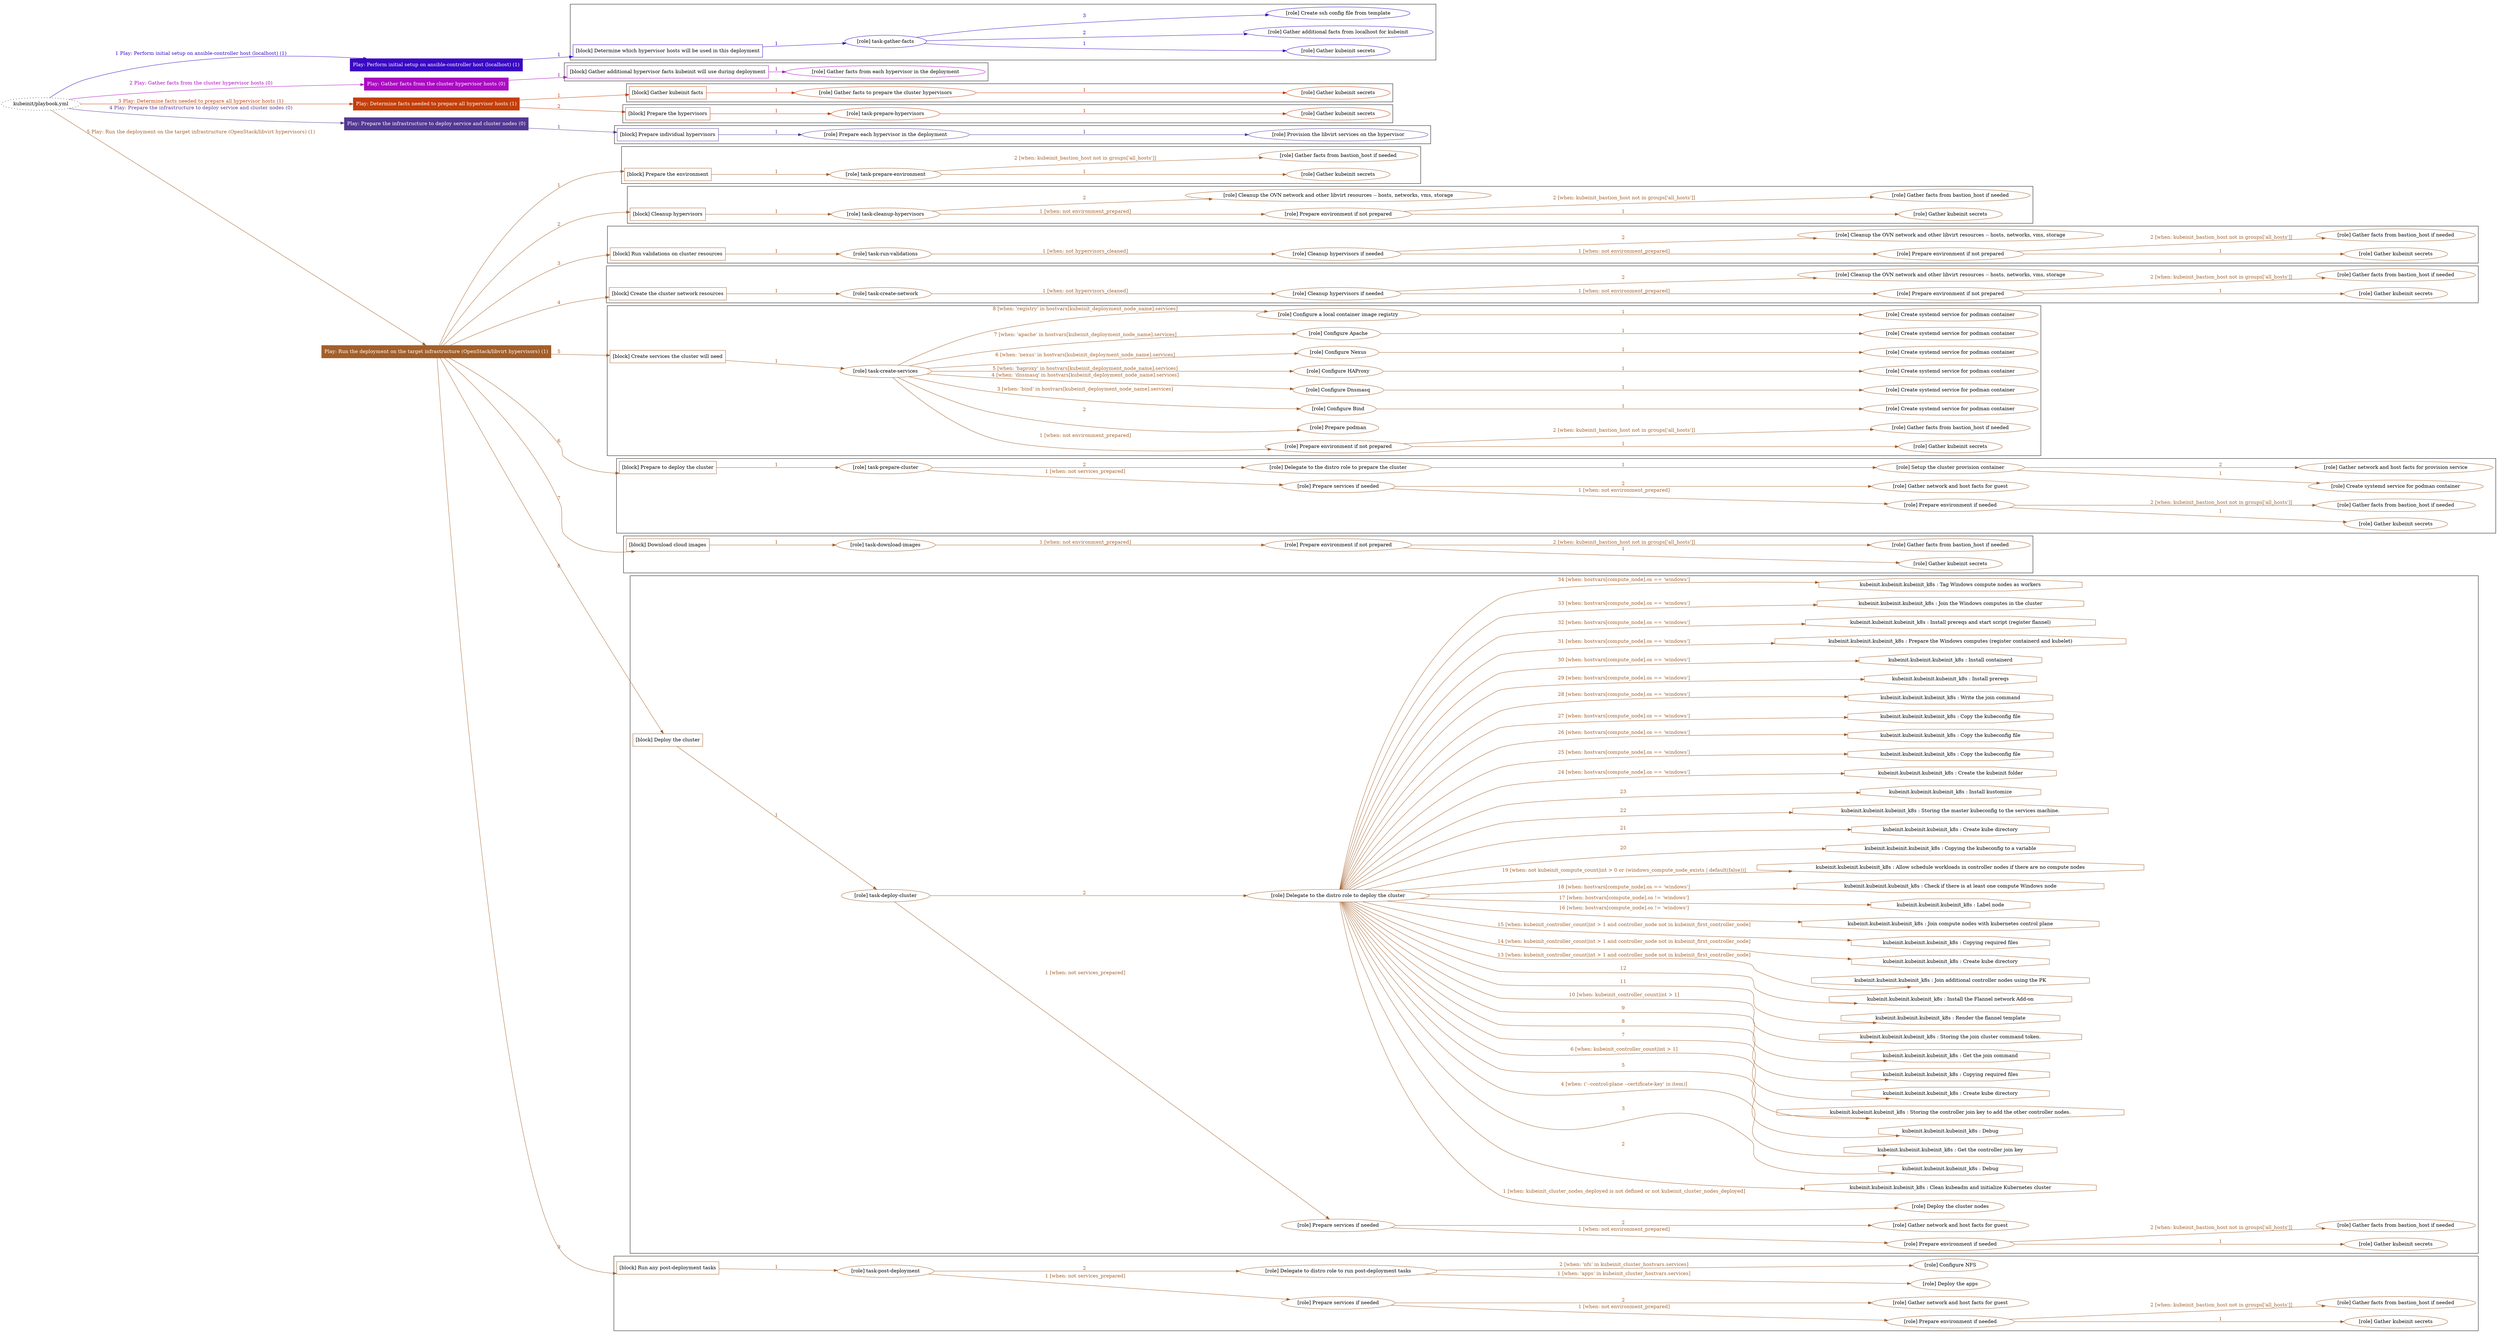 digraph {
	graph [concentrate=true ordering=in rankdir=LR ratio=fill]
	edge [esep=5 sep=10]
	"kubeinit/playbook.yml" [URL="/home/runner/work/kubeinit/kubeinit/kubeinit/playbook.yml" id=playbook_8ec5717a style=dotted]
	"kubeinit/playbook.yml" -> play_0cc558f8 [label="1 Play: Perform initial setup on ansible-controller host (localhost) (1)" color="#3908c4" fontcolor="#3908c4" id=edge_play_0cc558f8 labeltooltip="1 Play: Perform initial setup on ansible-controller host (localhost) (1)" tooltip="1 Play: Perform initial setup on ansible-controller host (localhost) (1)"]
	subgraph "Play: Perform initial setup on ansible-controller host (localhost) (1)" {
		play_0cc558f8 [label="Play: Perform initial setup on ansible-controller host (localhost) (1)" URL="/home/runner/work/kubeinit/kubeinit/kubeinit/playbook.yml" color="#3908c4" fontcolor="#ffffff" id=play_0cc558f8 shape=box style=filled tooltip=localhost]
		play_0cc558f8 -> block_a23b7572 [label=1 color="#3908c4" fontcolor="#3908c4" id=edge_block_a23b7572 labeltooltip=1 tooltip=1]
		subgraph cluster_block_a23b7572 {
			block_a23b7572 [label="[block] Determine which hypervisor hosts will be used in this deployment" URL="/home/runner/work/kubeinit/kubeinit/kubeinit/playbook.yml" color="#3908c4" id=block_a23b7572 labeltooltip="Determine which hypervisor hosts will be used in this deployment" shape=box tooltip="Determine which hypervisor hosts will be used in this deployment"]
			block_a23b7572 -> role_8c96a7c2 [label="1 " color="#3908c4" fontcolor="#3908c4" id=edge_role_8c96a7c2 labeltooltip="1 " tooltip="1 "]
			subgraph "task-gather-facts" {
				role_8c96a7c2 [label="[role] task-gather-facts" URL="/home/runner/work/kubeinit/kubeinit/kubeinit/playbook.yml" color="#3908c4" id=role_8c96a7c2 tooltip="task-gather-facts"]
				role_8c96a7c2 -> role_342b9925 [label="1 " color="#3908c4" fontcolor="#3908c4" id=edge_role_342b9925 labeltooltip="1 " tooltip="1 "]
				subgraph "Gather kubeinit secrets" {
					role_342b9925 [label="[role] Gather kubeinit secrets" URL="/home/runner/.ansible/collections/ansible_collections/kubeinit/kubeinit/roles/kubeinit_prepare/tasks/build_hypervisors_group.yml" color="#3908c4" id=role_342b9925 tooltip="Gather kubeinit secrets"]
				}
				role_8c96a7c2 -> role_c99a078c [label="2 " color="#3908c4" fontcolor="#3908c4" id=edge_role_c99a078c labeltooltip="2 " tooltip="2 "]
				subgraph "Gather additional facts from localhost for kubeinit" {
					role_c99a078c [label="[role] Gather additional facts from localhost for kubeinit" URL="/home/runner/.ansible/collections/ansible_collections/kubeinit/kubeinit/roles/kubeinit_prepare/tasks/build_hypervisors_group.yml" color="#3908c4" id=role_c99a078c tooltip="Gather additional facts from localhost for kubeinit"]
				}
				role_8c96a7c2 -> role_9a30fb16 [label="3 " color="#3908c4" fontcolor="#3908c4" id=edge_role_9a30fb16 labeltooltip="3 " tooltip="3 "]
				subgraph "Create ssh config file from template" {
					role_9a30fb16 [label="[role] Create ssh config file from template" URL="/home/runner/.ansible/collections/ansible_collections/kubeinit/kubeinit/roles/kubeinit_prepare/tasks/build_hypervisors_group.yml" color="#3908c4" id=role_9a30fb16 tooltip="Create ssh config file from template"]
				}
			}
		}
	}
	"kubeinit/playbook.yml" -> play_d5e1f2cd [label="2 Play: Gather facts from the cluster hypervisor hosts (0)" color="#ab0ac2" fontcolor="#ab0ac2" id=edge_play_d5e1f2cd labeltooltip="2 Play: Gather facts from the cluster hypervisor hosts (0)" tooltip="2 Play: Gather facts from the cluster hypervisor hosts (0)"]
	subgraph "Play: Gather facts from the cluster hypervisor hosts (0)" {
		play_d5e1f2cd [label="Play: Gather facts from the cluster hypervisor hosts (0)" URL="/home/runner/work/kubeinit/kubeinit/kubeinit/playbook.yml" color="#ab0ac2" fontcolor="#ffffff" id=play_d5e1f2cd shape=box style=filled tooltip="Play: Gather facts from the cluster hypervisor hosts (0)"]
		play_d5e1f2cd -> block_0986456b [label=1 color="#ab0ac2" fontcolor="#ab0ac2" id=edge_block_0986456b labeltooltip=1 tooltip=1]
		subgraph cluster_block_0986456b {
			block_0986456b [label="[block] Gather additional hypervisor facts kubeinit will use during deployment" URL="/home/runner/work/kubeinit/kubeinit/kubeinit/playbook.yml" color="#ab0ac2" id=block_0986456b labeltooltip="Gather additional hypervisor facts kubeinit will use during deployment" shape=box tooltip="Gather additional hypervisor facts kubeinit will use during deployment"]
			block_0986456b -> role_303524e2 [label="1 " color="#ab0ac2" fontcolor="#ab0ac2" id=edge_role_303524e2 labeltooltip="1 " tooltip="1 "]
			subgraph "Gather facts from each hypervisor in the deployment" {
				role_303524e2 [label="[role] Gather facts from each hypervisor in the deployment" URL="/home/runner/work/kubeinit/kubeinit/kubeinit/playbook.yml" color="#ab0ac2" id=role_303524e2 tooltip="Gather facts from each hypervisor in the deployment"]
			}
		}
	}
	"kubeinit/playbook.yml" -> play_75bc9b1c [label="3 Play: Determine facts needed to prepare all hypervisor hosts (1)" color="#c43e08" fontcolor="#c43e08" id=edge_play_75bc9b1c labeltooltip="3 Play: Determine facts needed to prepare all hypervisor hosts (1)" tooltip="3 Play: Determine facts needed to prepare all hypervisor hosts (1)"]
	subgraph "Play: Determine facts needed to prepare all hypervisor hosts (1)" {
		play_75bc9b1c [label="Play: Determine facts needed to prepare all hypervisor hosts (1)" URL="/home/runner/work/kubeinit/kubeinit/kubeinit/playbook.yml" color="#c43e08" fontcolor="#ffffff" id=play_75bc9b1c shape=box style=filled tooltip=localhost]
		play_75bc9b1c -> block_d944dd27 [label=1 color="#c43e08" fontcolor="#c43e08" id=edge_block_d944dd27 labeltooltip=1 tooltip=1]
		subgraph cluster_block_d944dd27 {
			block_d944dd27 [label="[block] Gather kubeinit facts" URL="/home/runner/work/kubeinit/kubeinit/kubeinit/playbook.yml" color="#c43e08" id=block_d944dd27 labeltooltip="Gather kubeinit facts" shape=box tooltip="Gather kubeinit facts"]
			block_d944dd27 -> role_a4a08624 [label="1 " color="#c43e08" fontcolor="#c43e08" id=edge_role_a4a08624 labeltooltip="1 " tooltip="1 "]
			subgraph "Gather facts to prepare the cluster hypervisors" {
				role_a4a08624 [label="[role] Gather facts to prepare the cluster hypervisors" URL="/home/runner/work/kubeinit/kubeinit/kubeinit/playbook.yml" color="#c43e08" id=role_a4a08624 tooltip="Gather facts to prepare the cluster hypervisors"]
				role_a4a08624 -> role_9c06143c [label="1 " color="#c43e08" fontcolor="#c43e08" id=edge_role_9c06143c labeltooltip="1 " tooltip="1 "]
				subgraph "Gather kubeinit secrets" {
					role_9c06143c [label="[role] Gather kubeinit secrets" URL="/home/runner/.ansible/collections/ansible_collections/kubeinit/kubeinit/roles/kubeinit_prepare/tasks/gather_kubeinit_facts.yml" color="#c43e08" id=role_9c06143c tooltip="Gather kubeinit secrets"]
				}
			}
		}
		play_75bc9b1c -> block_18666ca4 [label=2 color="#c43e08" fontcolor="#c43e08" id=edge_block_18666ca4 labeltooltip=2 tooltip=2]
		subgraph cluster_block_18666ca4 {
			block_18666ca4 [label="[block] Prepare the hypervisors" URL="/home/runner/work/kubeinit/kubeinit/kubeinit/playbook.yml" color="#c43e08" id=block_18666ca4 labeltooltip="Prepare the hypervisors" shape=box tooltip="Prepare the hypervisors"]
			block_18666ca4 -> role_c6369669 [label="1 " color="#c43e08" fontcolor="#c43e08" id=edge_role_c6369669 labeltooltip="1 " tooltip="1 "]
			subgraph "task-prepare-hypervisors" {
				role_c6369669 [label="[role] task-prepare-hypervisors" URL="/home/runner/work/kubeinit/kubeinit/kubeinit/playbook.yml" color="#c43e08" id=role_c6369669 tooltip="task-prepare-hypervisors"]
				role_c6369669 -> role_dc1c1288 [label="1 " color="#c43e08" fontcolor="#c43e08" id=edge_role_dc1c1288 labeltooltip="1 " tooltip="1 "]
				subgraph "Gather kubeinit secrets" {
					role_dc1c1288 [label="[role] Gather kubeinit secrets" URL="/home/runner/.ansible/collections/ansible_collections/kubeinit/kubeinit/roles/kubeinit_prepare/tasks/gather_kubeinit_facts.yml" color="#c43e08" id=role_dc1c1288 tooltip="Gather kubeinit secrets"]
				}
			}
		}
	}
	"kubeinit/playbook.yml" -> play_265c7b52 [label="4 Play: Prepare the infrastructure to deploy service and cluster nodes (0)" color="#533894" fontcolor="#533894" id=edge_play_265c7b52 labeltooltip="4 Play: Prepare the infrastructure to deploy service and cluster nodes (0)" tooltip="4 Play: Prepare the infrastructure to deploy service and cluster nodes (0)"]
	subgraph "Play: Prepare the infrastructure to deploy service and cluster nodes (0)" {
		play_265c7b52 [label="Play: Prepare the infrastructure to deploy service and cluster nodes (0)" URL="/home/runner/work/kubeinit/kubeinit/kubeinit/playbook.yml" color="#533894" fontcolor="#ffffff" id=play_265c7b52 shape=box style=filled tooltip="Play: Prepare the infrastructure to deploy service and cluster nodes (0)"]
		play_265c7b52 -> block_f3530fa5 [label=1 color="#533894" fontcolor="#533894" id=edge_block_f3530fa5 labeltooltip=1 tooltip=1]
		subgraph cluster_block_f3530fa5 {
			block_f3530fa5 [label="[block] Prepare individual hypervisors" URL="/home/runner/work/kubeinit/kubeinit/kubeinit/playbook.yml" color="#533894" id=block_f3530fa5 labeltooltip="Prepare individual hypervisors" shape=box tooltip="Prepare individual hypervisors"]
			block_f3530fa5 -> role_0277d47c [label="1 " color="#533894" fontcolor="#533894" id=edge_role_0277d47c labeltooltip="1 " tooltip="1 "]
			subgraph "Prepare each hypervisor in the deployment" {
				role_0277d47c [label="[role] Prepare each hypervisor in the deployment" URL="/home/runner/work/kubeinit/kubeinit/kubeinit/playbook.yml" color="#533894" id=role_0277d47c tooltip="Prepare each hypervisor in the deployment"]
				role_0277d47c -> role_acb5b671 [label="1 " color="#533894" fontcolor="#533894" id=edge_role_acb5b671 labeltooltip="1 " tooltip="1 "]
				subgraph "Provision the libvirt services on the hypervisor" {
					role_acb5b671 [label="[role] Provision the libvirt services on the hypervisor" URL="/home/runner/.ansible/collections/ansible_collections/kubeinit/kubeinit/roles/kubeinit_prepare/tasks/prepare_hypervisor.yml" color="#533894" id=role_acb5b671 tooltip="Provision the libvirt services on the hypervisor"]
				}
			}
		}
	}
	"kubeinit/playbook.yml" -> play_372fc1d8 [label="5 Play: Run the deployment on the target infrastructure (OpenStack/libvirt hypervisors) (1)" color="#a35f29" fontcolor="#a35f29" id=edge_play_372fc1d8 labeltooltip="5 Play: Run the deployment on the target infrastructure (OpenStack/libvirt hypervisors) (1)" tooltip="5 Play: Run the deployment on the target infrastructure (OpenStack/libvirt hypervisors) (1)"]
	subgraph "Play: Run the deployment on the target infrastructure (OpenStack/libvirt hypervisors) (1)" {
		play_372fc1d8 [label="Play: Run the deployment on the target infrastructure (OpenStack/libvirt hypervisors) (1)" URL="/home/runner/work/kubeinit/kubeinit/kubeinit/playbook.yml" color="#a35f29" fontcolor="#ffffff" id=play_372fc1d8 shape=box style=filled tooltip=localhost]
		play_372fc1d8 -> block_7d76a4a0 [label=1 color="#a35f29" fontcolor="#a35f29" id=edge_block_7d76a4a0 labeltooltip=1 tooltip=1]
		subgraph cluster_block_7d76a4a0 {
			block_7d76a4a0 [label="[block] Prepare the environment" URL="/home/runner/work/kubeinit/kubeinit/kubeinit/playbook.yml" color="#a35f29" id=block_7d76a4a0 labeltooltip="Prepare the environment" shape=box tooltip="Prepare the environment"]
			block_7d76a4a0 -> role_604d2614 [label="1 " color="#a35f29" fontcolor="#a35f29" id=edge_role_604d2614 labeltooltip="1 " tooltip="1 "]
			subgraph "task-prepare-environment" {
				role_604d2614 [label="[role] task-prepare-environment" URL="/home/runner/work/kubeinit/kubeinit/kubeinit/playbook.yml" color="#a35f29" id=role_604d2614 tooltip="task-prepare-environment"]
				role_604d2614 -> role_b58c4a32 [label="1 " color="#a35f29" fontcolor="#a35f29" id=edge_role_b58c4a32 labeltooltip="1 " tooltip="1 "]
				subgraph "Gather kubeinit secrets" {
					role_b58c4a32 [label="[role] Gather kubeinit secrets" URL="/home/runner/.ansible/collections/ansible_collections/kubeinit/kubeinit/roles/kubeinit_prepare/tasks/gather_kubeinit_facts.yml" color="#a35f29" id=role_b58c4a32 tooltip="Gather kubeinit secrets"]
				}
				role_604d2614 -> role_1db9c1c4 [label="2 [when: kubeinit_bastion_host not in groups['all_hosts']]" color="#a35f29" fontcolor="#a35f29" id=edge_role_1db9c1c4 labeltooltip="2 [when: kubeinit_bastion_host not in groups['all_hosts']]" tooltip="2 [when: kubeinit_bastion_host not in groups['all_hosts']]"]
				subgraph "Gather facts from bastion_host if needed" {
					role_1db9c1c4 [label="[role] Gather facts from bastion_host if needed" URL="/home/runner/.ansible/collections/ansible_collections/kubeinit/kubeinit/roles/kubeinit_prepare/tasks/main.yml" color="#a35f29" id=role_1db9c1c4 tooltip="Gather facts from bastion_host if needed"]
				}
			}
		}
		play_372fc1d8 -> block_d62be9aa [label=2 color="#a35f29" fontcolor="#a35f29" id=edge_block_d62be9aa labeltooltip=2 tooltip=2]
		subgraph cluster_block_d62be9aa {
			block_d62be9aa [label="[block] Cleanup hypervisors" URL="/home/runner/work/kubeinit/kubeinit/kubeinit/playbook.yml" color="#a35f29" id=block_d62be9aa labeltooltip="Cleanup hypervisors" shape=box tooltip="Cleanup hypervisors"]
			block_d62be9aa -> role_b550ef82 [label="1 " color="#a35f29" fontcolor="#a35f29" id=edge_role_b550ef82 labeltooltip="1 " tooltip="1 "]
			subgraph "task-cleanup-hypervisors" {
				role_b550ef82 [label="[role] task-cleanup-hypervisors" URL="/home/runner/work/kubeinit/kubeinit/kubeinit/playbook.yml" color="#a35f29" id=role_b550ef82 tooltip="task-cleanup-hypervisors"]
				role_b550ef82 -> role_2146058d [label="1 [when: not environment_prepared]" color="#a35f29" fontcolor="#a35f29" id=edge_role_2146058d labeltooltip="1 [when: not environment_prepared]" tooltip="1 [when: not environment_prepared]"]
				subgraph "Prepare environment if not prepared" {
					role_2146058d [label="[role] Prepare environment if not prepared" URL="/home/runner/.ansible/collections/ansible_collections/kubeinit/kubeinit/roles/kubeinit_libvirt/tasks/cleanup_hypervisors.yml" color="#a35f29" id=role_2146058d tooltip="Prepare environment if not prepared"]
					role_2146058d -> role_de16d3b8 [label="1 " color="#a35f29" fontcolor="#a35f29" id=edge_role_de16d3b8 labeltooltip="1 " tooltip="1 "]
					subgraph "Gather kubeinit secrets" {
						role_de16d3b8 [label="[role] Gather kubeinit secrets" URL="/home/runner/.ansible/collections/ansible_collections/kubeinit/kubeinit/roles/kubeinit_prepare/tasks/gather_kubeinit_facts.yml" color="#a35f29" id=role_de16d3b8 tooltip="Gather kubeinit secrets"]
					}
					role_2146058d -> role_4963f5c4 [label="2 [when: kubeinit_bastion_host not in groups['all_hosts']]" color="#a35f29" fontcolor="#a35f29" id=edge_role_4963f5c4 labeltooltip="2 [when: kubeinit_bastion_host not in groups['all_hosts']]" tooltip="2 [when: kubeinit_bastion_host not in groups['all_hosts']]"]
					subgraph "Gather facts from bastion_host if needed" {
						role_4963f5c4 [label="[role] Gather facts from bastion_host if needed" URL="/home/runner/.ansible/collections/ansible_collections/kubeinit/kubeinit/roles/kubeinit_prepare/tasks/main.yml" color="#a35f29" id=role_4963f5c4 tooltip="Gather facts from bastion_host if needed"]
					}
				}
				role_b550ef82 -> role_3a54acc1 [label="2 " color="#a35f29" fontcolor="#a35f29" id=edge_role_3a54acc1 labeltooltip="2 " tooltip="2 "]
				subgraph "Cleanup the OVN network and other libvirt resources -- hosts, networks, vms, storage" {
					role_3a54acc1 [label="[role] Cleanup the OVN network and other libvirt resources -- hosts, networks, vms, storage" URL="/home/runner/.ansible/collections/ansible_collections/kubeinit/kubeinit/roles/kubeinit_libvirt/tasks/cleanup_hypervisors.yml" color="#a35f29" id=role_3a54acc1 tooltip="Cleanup the OVN network and other libvirt resources -- hosts, networks, vms, storage"]
				}
			}
		}
		play_372fc1d8 -> block_5fcb3cfe [label=3 color="#a35f29" fontcolor="#a35f29" id=edge_block_5fcb3cfe labeltooltip=3 tooltip=3]
		subgraph cluster_block_5fcb3cfe {
			block_5fcb3cfe [label="[block] Run validations on cluster resources" URL="/home/runner/work/kubeinit/kubeinit/kubeinit/playbook.yml" color="#a35f29" id=block_5fcb3cfe labeltooltip="Run validations on cluster resources" shape=box tooltip="Run validations on cluster resources"]
			block_5fcb3cfe -> role_e284e320 [label="1 " color="#a35f29" fontcolor="#a35f29" id=edge_role_e284e320 labeltooltip="1 " tooltip="1 "]
			subgraph "task-run-validations" {
				role_e284e320 [label="[role] task-run-validations" URL="/home/runner/work/kubeinit/kubeinit/kubeinit/playbook.yml" color="#a35f29" id=role_e284e320 tooltip="task-run-validations"]
				role_e284e320 -> role_69b9eec1 [label="1 [when: not hypervisors_cleaned]" color="#a35f29" fontcolor="#a35f29" id=edge_role_69b9eec1 labeltooltip="1 [when: not hypervisors_cleaned]" tooltip="1 [when: not hypervisors_cleaned]"]
				subgraph "Cleanup hypervisors if needed" {
					role_69b9eec1 [label="[role] Cleanup hypervisors if needed" URL="/home/runner/.ansible/collections/ansible_collections/kubeinit/kubeinit/roles/kubeinit_validations/tasks/main.yml" color="#a35f29" id=role_69b9eec1 tooltip="Cleanup hypervisors if needed"]
					role_69b9eec1 -> role_72d84f99 [label="1 [when: not environment_prepared]" color="#a35f29" fontcolor="#a35f29" id=edge_role_72d84f99 labeltooltip="1 [when: not environment_prepared]" tooltip="1 [when: not environment_prepared]"]
					subgraph "Prepare environment if not prepared" {
						role_72d84f99 [label="[role] Prepare environment if not prepared" URL="/home/runner/.ansible/collections/ansible_collections/kubeinit/kubeinit/roles/kubeinit_libvirt/tasks/cleanup_hypervisors.yml" color="#a35f29" id=role_72d84f99 tooltip="Prepare environment if not prepared"]
						role_72d84f99 -> role_bb356448 [label="1 " color="#a35f29" fontcolor="#a35f29" id=edge_role_bb356448 labeltooltip="1 " tooltip="1 "]
						subgraph "Gather kubeinit secrets" {
							role_bb356448 [label="[role] Gather kubeinit secrets" URL="/home/runner/.ansible/collections/ansible_collections/kubeinit/kubeinit/roles/kubeinit_prepare/tasks/gather_kubeinit_facts.yml" color="#a35f29" id=role_bb356448 tooltip="Gather kubeinit secrets"]
						}
						role_72d84f99 -> role_c0a9f99a [label="2 [when: kubeinit_bastion_host not in groups['all_hosts']]" color="#a35f29" fontcolor="#a35f29" id=edge_role_c0a9f99a labeltooltip="2 [when: kubeinit_bastion_host not in groups['all_hosts']]" tooltip="2 [when: kubeinit_bastion_host not in groups['all_hosts']]"]
						subgraph "Gather facts from bastion_host if needed" {
							role_c0a9f99a [label="[role] Gather facts from bastion_host if needed" URL="/home/runner/.ansible/collections/ansible_collections/kubeinit/kubeinit/roles/kubeinit_prepare/tasks/main.yml" color="#a35f29" id=role_c0a9f99a tooltip="Gather facts from bastion_host if needed"]
						}
					}
					role_69b9eec1 -> role_c05f4c34 [label="2 " color="#a35f29" fontcolor="#a35f29" id=edge_role_c05f4c34 labeltooltip="2 " tooltip="2 "]
					subgraph "Cleanup the OVN network and other libvirt resources -- hosts, networks, vms, storage" {
						role_c05f4c34 [label="[role] Cleanup the OVN network and other libvirt resources -- hosts, networks, vms, storage" URL="/home/runner/.ansible/collections/ansible_collections/kubeinit/kubeinit/roles/kubeinit_libvirt/tasks/cleanup_hypervisors.yml" color="#a35f29" id=role_c05f4c34 tooltip="Cleanup the OVN network and other libvirt resources -- hosts, networks, vms, storage"]
					}
				}
			}
		}
		play_372fc1d8 -> block_5688a00e [label=4 color="#a35f29" fontcolor="#a35f29" id=edge_block_5688a00e labeltooltip=4 tooltip=4]
		subgraph cluster_block_5688a00e {
			block_5688a00e [label="[block] Create the cluster network resources" URL="/home/runner/work/kubeinit/kubeinit/kubeinit/playbook.yml" color="#a35f29" id=block_5688a00e labeltooltip="Create the cluster network resources" shape=box tooltip="Create the cluster network resources"]
			block_5688a00e -> role_3d6296a8 [label="1 " color="#a35f29" fontcolor="#a35f29" id=edge_role_3d6296a8 labeltooltip="1 " tooltip="1 "]
			subgraph "task-create-network" {
				role_3d6296a8 [label="[role] task-create-network" URL="/home/runner/work/kubeinit/kubeinit/kubeinit/playbook.yml" color="#a35f29" id=role_3d6296a8 tooltip="task-create-network"]
				role_3d6296a8 -> role_40a889c5 [label="1 [when: not hypervisors_cleaned]" color="#a35f29" fontcolor="#a35f29" id=edge_role_40a889c5 labeltooltip="1 [when: not hypervisors_cleaned]" tooltip="1 [when: not hypervisors_cleaned]"]
				subgraph "Cleanup hypervisors if needed" {
					role_40a889c5 [label="[role] Cleanup hypervisors if needed" URL="/home/runner/.ansible/collections/ansible_collections/kubeinit/kubeinit/roles/kubeinit_libvirt/tasks/create_network.yml" color="#a35f29" id=role_40a889c5 tooltip="Cleanup hypervisors if needed"]
					role_40a889c5 -> role_7abb5e8a [label="1 [when: not environment_prepared]" color="#a35f29" fontcolor="#a35f29" id=edge_role_7abb5e8a labeltooltip="1 [when: not environment_prepared]" tooltip="1 [when: not environment_prepared]"]
					subgraph "Prepare environment if not prepared" {
						role_7abb5e8a [label="[role] Prepare environment if not prepared" URL="/home/runner/.ansible/collections/ansible_collections/kubeinit/kubeinit/roles/kubeinit_libvirt/tasks/cleanup_hypervisors.yml" color="#a35f29" id=role_7abb5e8a tooltip="Prepare environment if not prepared"]
						role_7abb5e8a -> role_d61892f6 [label="1 " color="#a35f29" fontcolor="#a35f29" id=edge_role_d61892f6 labeltooltip="1 " tooltip="1 "]
						subgraph "Gather kubeinit secrets" {
							role_d61892f6 [label="[role] Gather kubeinit secrets" URL="/home/runner/.ansible/collections/ansible_collections/kubeinit/kubeinit/roles/kubeinit_prepare/tasks/gather_kubeinit_facts.yml" color="#a35f29" id=role_d61892f6 tooltip="Gather kubeinit secrets"]
						}
						role_7abb5e8a -> role_b0b91dde [label="2 [when: kubeinit_bastion_host not in groups['all_hosts']]" color="#a35f29" fontcolor="#a35f29" id=edge_role_b0b91dde labeltooltip="2 [when: kubeinit_bastion_host not in groups['all_hosts']]" tooltip="2 [when: kubeinit_bastion_host not in groups['all_hosts']]"]
						subgraph "Gather facts from bastion_host if needed" {
							role_b0b91dde [label="[role] Gather facts from bastion_host if needed" URL="/home/runner/.ansible/collections/ansible_collections/kubeinit/kubeinit/roles/kubeinit_prepare/tasks/main.yml" color="#a35f29" id=role_b0b91dde tooltip="Gather facts from bastion_host if needed"]
						}
					}
					role_40a889c5 -> role_671c427b [label="2 " color="#a35f29" fontcolor="#a35f29" id=edge_role_671c427b labeltooltip="2 " tooltip="2 "]
					subgraph "Cleanup the OVN network and other libvirt resources -- hosts, networks, vms, storage" {
						role_671c427b [label="[role] Cleanup the OVN network and other libvirt resources -- hosts, networks, vms, storage" URL="/home/runner/.ansible/collections/ansible_collections/kubeinit/kubeinit/roles/kubeinit_libvirt/tasks/cleanup_hypervisors.yml" color="#a35f29" id=role_671c427b tooltip="Cleanup the OVN network and other libvirt resources -- hosts, networks, vms, storage"]
					}
				}
			}
		}
		play_372fc1d8 -> block_a0c40d17 [label=5 color="#a35f29" fontcolor="#a35f29" id=edge_block_a0c40d17 labeltooltip=5 tooltip=5]
		subgraph cluster_block_a0c40d17 {
			block_a0c40d17 [label="[block] Create services the cluster will need" URL="/home/runner/work/kubeinit/kubeinit/kubeinit/playbook.yml" color="#a35f29" id=block_a0c40d17 labeltooltip="Create services the cluster will need" shape=box tooltip="Create services the cluster will need"]
			block_a0c40d17 -> role_f9bea898 [label="1 " color="#a35f29" fontcolor="#a35f29" id=edge_role_f9bea898 labeltooltip="1 " tooltip="1 "]
			subgraph "task-create-services" {
				role_f9bea898 [label="[role] task-create-services" URL="/home/runner/work/kubeinit/kubeinit/kubeinit/playbook.yml" color="#a35f29" id=role_f9bea898 tooltip="task-create-services"]
				role_f9bea898 -> role_2937902f [label="1 [when: not environment_prepared]" color="#a35f29" fontcolor="#a35f29" id=edge_role_2937902f labeltooltip="1 [when: not environment_prepared]" tooltip="1 [when: not environment_prepared]"]
				subgraph "Prepare environment if not prepared" {
					role_2937902f [label="[role] Prepare environment if not prepared" URL="/home/runner/.ansible/collections/ansible_collections/kubeinit/kubeinit/roles/kubeinit_services/tasks/main.yml" color="#a35f29" id=role_2937902f tooltip="Prepare environment if not prepared"]
					role_2937902f -> role_348bf2e1 [label="1 " color="#a35f29" fontcolor="#a35f29" id=edge_role_348bf2e1 labeltooltip="1 " tooltip="1 "]
					subgraph "Gather kubeinit secrets" {
						role_348bf2e1 [label="[role] Gather kubeinit secrets" URL="/home/runner/.ansible/collections/ansible_collections/kubeinit/kubeinit/roles/kubeinit_prepare/tasks/gather_kubeinit_facts.yml" color="#a35f29" id=role_348bf2e1 tooltip="Gather kubeinit secrets"]
					}
					role_2937902f -> role_bb8a3818 [label="2 [when: kubeinit_bastion_host not in groups['all_hosts']]" color="#a35f29" fontcolor="#a35f29" id=edge_role_bb8a3818 labeltooltip="2 [when: kubeinit_bastion_host not in groups['all_hosts']]" tooltip="2 [when: kubeinit_bastion_host not in groups['all_hosts']]"]
					subgraph "Gather facts from bastion_host if needed" {
						role_bb8a3818 [label="[role] Gather facts from bastion_host if needed" URL="/home/runner/.ansible/collections/ansible_collections/kubeinit/kubeinit/roles/kubeinit_prepare/tasks/main.yml" color="#a35f29" id=role_bb8a3818 tooltip="Gather facts from bastion_host if needed"]
					}
				}
				role_f9bea898 -> role_4f0027b5 [label="2 " color="#a35f29" fontcolor="#a35f29" id=edge_role_4f0027b5 labeltooltip="2 " tooltip="2 "]
				subgraph "Prepare podman" {
					role_4f0027b5 [label="[role] Prepare podman" URL="/home/runner/.ansible/collections/ansible_collections/kubeinit/kubeinit/roles/kubeinit_services/tasks/00_create_service_pod.yml" color="#a35f29" id=role_4f0027b5 tooltip="Prepare podman"]
				}
				role_f9bea898 -> role_104f776d [label="3 [when: 'bind' in hostvars[kubeinit_deployment_node_name].services]" color="#a35f29" fontcolor="#a35f29" id=edge_role_104f776d labeltooltip="3 [when: 'bind' in hostvars[kubeinit_deployment_node_name].services]" tooltip="3 [when: 'bind' in hostvars[kubeinit_deployment_node_name].services]"]
				subgraph "Configure Bind" {
					role_104f776d [label="[role] Configure Bind" URL="/home/runner/.ansible/collections/ansible_collections/kubeinit/kubeinit/roles/kubeinit_services/tasks/start_services_containers.yml" color="#a35f29" id=role_104f776d tooltip="Configure Bind"]
					role_104f776d -> role_df6362e8 [label="1 " color="#a35f29" fontcolor="#a35f29" id=edge_role_df6362e8 labeltooltip="1 " tooltip="1 "]
					subgraph "Create systemd service for podman container" {
						role_df6362e8 [label="[role] Create systemd service for podman container" URL="/home/runner/.ansible/collections/ansible_collections/kubeinit/kubeinit/roles/kubeinit_bind/tasks/main.yml" color="#a35f29" id=role_df6362e8 tooltip="Create systemd service for podman container"]
					}
				}
				role_f9bea898 -> role_84fe67ad [label="4 [when: 'dnsmasq' in hostvars[kubeinit_deployment_node_name].services]" color="#a35f29" fontcolor="#a35f29" id=edge_role_84fe67ad labeltooltip="4 [when: 'dnsmasq' in hostvars[kubeinit_deployment_node_name].services]" tooltip="4 [when: 'dnsmasq' in hostvars[kubeinit_deployment_node_name].services]"]
				subgraph "Configure Dnsmasq" {
					role_84fe67ad [label="[role] Configure Dnsmasq" URL="/home/runner/.ansible/collections/ansible_collections/kubeinit/kubeinit/roles/kubeinit_services/tasks/start_services_containers.yml" color="#a35f29" id=role_84fe67ad tooltip="Configure Dnsmasq"]
					role_84fe67ad -> role_ed80632a [label="1 " color="#a35f29" fontcolor="#a35f29" id=edge_role_ed80632a labeltooltip="1 " tooltip="1 "]
					subgraph "Create systemd service for podman container" {
						role_ed80632a [label="[role] Create systemd service for podman container" URL="/home/runner/.ansible/collections/ansible_collections/kubeinit/kubeinit/roles/kubeinit_dnsmasq/tasks/main.yml" color="#a35f29" id=role_ed80632a tooltip="Create systemd service for podman container"]
					}
				}
				role_f9bea898 -> role_96f8e6c5 [label="5 [when: 'haproxy' in hostvars[kubeinit_deployment_node_name].services]" color="#a35f29" fontcolor="#a35f29" id=edge_role_96f8e6c5 labeltooltip="5 [when: 'haproxy' in hostvars[kubeinit_deployment_node_name].services]" tooltip="5 [when: 'haproxy' in hostvars[kubeinit_deployment_node_name].services]"]
				subgraph "Configure HAProxy" {
					role_96f8e6c5 [label="[role] Configure HAProxy" URL="/home/runner/.ansible/collections/ansible_collections/kubeinit/kubeinit/roles/kubeinit_services/tasks/start_services_containers.yml" color="#a35f29" id=role_96f8e6c5 tooltip="Configure HAProxy"]
					role_96f8e6c5 -> role_cc141bed [label="1 " color="#a35f29" fontcolor="#a35f29" id=edge_role_cc141bed labeltooltip="1 " tooltip="1 "]
					subgraph "Create systemd service for podman container" {
						role_cc141bed [label="[role] Create systemd service for podman container" URL="/home/runner/.ansible/collections/ansible_collections/kubeinit/kubeinit/roles/kubeinit_haproxy/tasks/main.yml" color="#a35f29" id=role_cc141bed tooltip="Create systemd service for podman container"]
					}
				}
				role_f9bea898 -> role_097c41fb [label="6 [when: 'nexus' in hostvars[kubeinit_deployment_node_name].services]" color="#a35f29" fontcolor="#a35f29" id=edge_role_097c41fb labeltooltip="6 [when: 'nexus' in hostvars[kubeinit_deployment_node_name].services]" tooltip="6 [when: 'nexus' in hostvars[kubeinit_deployment_node_name].services]"]
				subgraph "Configure Nexus" {
					role_097c41fb [label="[role] Configure Nexus" URL="/home/runner/.ansible/collections/ansible_collections/kubeinit/kubeinit/roles/kubeinit_services/tasks/start_services_containers.yml" color="#a35f29" id=role_097c41fb tooltip="Configure Nexus"]
					role_097c41fb -> role_9ed0f101 [label="1 " color="#a35f29" fontcolor="#a35f29" id=edge_role_9ed0f101 labeltooltip="1 " tooltip="1 "]
					subgraph "Create systemd service for podman container" {
						role_9ed0f101 [label="[role] Create systemd service for podman container" URL="/home/runner/.ansible/collections/ansible_collections/kubeinit/kubeinit/roles/kubeinit_nexus/tasks/main.yml" color="#a35f29" id=role_9ed0f101 tooltip="Create systemd service for podman container"]
					}
				}
				role_f9bea898 -> role_dde2b315 [label="7 [when: 'apache' in hostvars[kubeinit_deployment_node_name].services]" color="#a35f29" fontcolor="#a35f29" id=edge_role_dde2b315 labeltooltip="7 [when: 'apache' in hostvars[kubeinit_deployment_node_name].services]" tooltip="7 [when: 'apache' in hostvars[kubeinit_deployment_node_name].services]"]
				subgraph "Configure Apache" {
					role_dde2b315 [label="[role] Configure Apache" URL="/home/runner/.ansible/collections/ansible_collections/kubeinit/kubeinit/roles/kubeinit_services/tasks/start_services_containers.yml" color="#a35f29" id=role_dde2b315 tooltip="Configure Apache"]
					role_dde2b315 -> role_b08e6fb4 [label="1 " color="#a35f29" fontcolor="#a35f29" id=edge_role_b08e6fb4 labeltooltip="1 " tooltip="1 "]
					subgraph "Create systemd service for podman container" {
						role_b08e6fb4 [label="[role] Create systemd service for podman container" URL="/home/runner/.ansible/collections/ansible_collections/kubeinit/kubeinit/roles/kubeinit_apache/tasks/main.yml" color="#a35f29" id=role_b08e6fb4 tooltip="Create systemd service for podman container"]
					}
				}
				role_f9bea898 -> role_ce986d6f [label="8 [when: 'registry' in hostvars[kubeinit_deployment_node_name].services]" color="#a35f29" fontcolor="#a35f29" id=edge_role_ce986d6f labeltooltip="8 [when: 'registry' in hostvars[kubeinit_deployment_node_name].services]" tooltip="8 [when: 'registry' in hostvars[kubeinit_deployment_node_name].services]"]
				subgraph "Configure a local container image registry" {
					role_ce986d6f [label="[role] Configure a local container image registry" URL="/home/runner/.ansible/collections/ansible_collections/kubeinit/kubeinit/roles/kubeinit_services/tasks/start_services_containers.yml" color="#a35f29" id=role_ce986d6f tooltip="Configure a local container image registry"]
					role_ce986d6f -> role_7e8b04ae [label="1 " color="#a35f29" fontcolor="#a35f29" id=edge_role_7e8b04ae labeltooltip="1 " tooltip="1 "]
					subgraph "Create systemd service for podman container" {
						role_7e8b04ae [label="[role] Create systemd service for podman container" URL="/home/runner/.ansible/collections/ansible_collections/kubeinit/kubeinit/roles/kubeinit_registry/tasks/main.yml" color="#a35f29" id=role_7e8b04ae tooltip="Create systemd service for podman container"]
					}
				}
			}
		}
		play_372fc1d8 -> block_9d02df2d [label=6 color="#a35f29" fontcolor="#a35f29" id=edge_block_9d02df2d labeltooltip=6 tooltip=6]
		subgraph cluster_block_9d02df2d {
			block_9d02df2d [label="[block] Prepare to deploy the cluster" URL="/home/runner/work/kubeinit/kubeinit/kubeinit/playbook.yml" color="#a35f29" id=block_9d02df2d labeltooltip="Prepare to deploy the cluster" shape=box tooltip="Prepare to deploy the cluster"]
			block_9d02df2d -> role_8598a3f1 [label="1 " color="#a35f29" fontcolor="#a35f29" id=edge_role_8598a3f1 labeltooltip="1 " tooltip="1 "]
			subgraph "task-prepare-cluster" {
				role_8598a3f1 [label="[role] task-prepare-cluster" URL="/home/runner/work/kubeinit/kubeinit/kubeinit/playbook.yml" color="#a35f29" id=role_8598a3f1 tooltip="task-prepare-cluster"]
				role_8598a3f1 -> role_90e3f5da [label="1 [when: not services_prepared]" color="#a35f29" fontcolor="#a35f29" id=edge_role_90e3f5da labeltooltip="1 [when: not services_prepared]" tooltip="1 [when: not services_prepared]"]
				subgraph "Prepare services if needed" {
					role_90e3f5da [label="[role] Prepare services if needed" URL="/home/runner/.ansible/collections/ansible_collections/kubeinit/kubeinit/roles/kubeinit_prepare/tasks/prepare_cluster.yml" color="#a35f29" id=role_90e3f5da tooltip="Prepare services if needed"]
					role_90e3f5da -> role_198c9c30 [label="1 [when: not environment_prepared]" color="#a35f29" fontcolor="#a35f29" id=edge_role_198c9c30 labeltooltip="1 [when: not environment_prepared]" tooltip="1 [when: not environment_prepared]"]
					subgraph "Prepare environment if needed" {
						role_198c9c30 [label="[role] Prepare environment if needed" URL="/home/runner/.ansible/collections/ansible_collections/kubeinit/kubeinit/roles/kubeinit_services/tasks/prepare_services.yml" color="#a35f29" id=role_198c9c30 tooltip="Prepare environment if needed"]
						role_198c9c30 -> role_6c2992e3 [label="1 " color="#a35f29" fontcolor="#a35f29" id=edge_role_6c2992e3 labeltooltip="1 " tooltip="1 "]
						subgraph "Gather kubeinit secrets" {
							role_6c2992e3 [label="[role] Gather kubeinit secrets" URL="/home/runner/.ansible/collections/ansible_collections/kubeinit/kubeinit/roles/kubeinit_prepare/tasks/gather_kubeinit_facts.yml" color="#a35f29" id=role_6c2992e3 tooltip="Gather kubeinit secrets"]
						}
						role_198c9c30 -> role_5ce4a636 [label="2 [when: kubeinit_bastion_host not in groups['all_hosts']]" color="#a35f29" fontcolor="#a35f29" id=edge_role_5ce4a636 labeltooltip="2 [when: kubeinit_bastion_host not in groups['all_hosts']]" tooltip="2 [when: kubeinit_bastion_host not in groups['all_hosts']]"]
						subgraph "Gather facts from bastion_host if needed" {
							role_5ce4a636 [label="[role] Gather facts from bastion_host if needed" URL="/home/runner/.ansible/collections/ansible_collections/kubeinit/kubeinit/roles/kubeinit_prepare/tasks/main.yml" color="#a35f29" id=role_5ce4a636 tooltip="Gather facts from bastion_host if needed"]
						}
					}
					role_90e3f5da -> role_35b35e33 [label="2 " color="#a35f29" fontcolor="#a35f29" id=edge_role_35b35e33 labeltooltip="2 " tooltip="2 "]
					subgraph "Gather network and host facts for guest" {
						role_35b35e33 [label="[role] Gather network and host facts for guest" URL="/home/runner/.ansible/collections/ansible_collections/kubeinit/kubeinit/roles/kubeinit_services/tasks/prepare_services.yml" color="#a35f29" id=role_35b35e33 tooltip="Gather network and host facts for guest"]
					}
				}
				role_8598a3f1 -> role_bef9a3cf [label="2 " color="#a35f29" fontcolor="#a35f29" id=edge_role_bef9a3cf labeltooltip="2 " tooltip="2 "]
				subgraph "Delegate to the distro role to prepare the cluster" {
					role_bef9a3cf [label="[role] Delegate to the distro role to prepare the cluster" URL="/home/runner/.ansible/collections/ansible_collections/kubeinit/kubeinit/roles/kubeinit_prepare/tasks/prepare_cluster.yml" color="#a35f29" id=role_bef9a3cf tooltip="Delegate to the distro role to prepare the cluster"]
					role_bef9a3cf -> role_9846445d [label="1 " color="#a35f29" fontcolor="#a35f29" id=edge_role_9846445d labeltooltip="1 " tooltip="1 "]
					subgraph "Setup the cluster provision container" {
						role_9846445d [label="[role] Setup the cluster provision container" URL="/home/runner/.ansible/collections/ansible_collections/kubeinit/kubeinit/roles/kubeinit_k8s/tasks/prepare_cluster.yml" color="#a35f29" id=role_9846445d tooltip="Setup the cluster provision container"]
						role_9846445d -> role_47324304 [label="1 " color="#a35f29" fontcolor="#a35f29" id=edge_role_47324304 labeltooltip="1 " tooltip="1 "]
						subgraph "Create systemd service for podman container" {
							role_47324304 [label="[role] Create systemd service for podman container" URL="/home/runner/.ansible/collections/ansible_collections/kubeinit/kubeinit/roles/kubeinit_services/tasks/create_provision_container.yml" color="#a35f29" id=role_47324304 tooltip="Create systemd service for podman container"]
						}
						role_9846445d -> role_00dea1de [label="2 " color="#a35f29" fontcolor="#a35f29" id=edge_role_00dea1de labeltooltip="2 " tooltip="2 "]
						subgraph "Gather network and host facts for provision service" {
							role_00dea1de [label="[role] Gather network and host facts for provision service" URL="/home/runner/.ansible/collections/ansible_collections/kubeinit/kubeinit/roles/kubeinit_services/tasks/create_provision_container.yml" color="#a35f29" id=role_00dea1de tooltip="Gather network and host facts for provision service"]
						}
					}
				}
			}
		}
		play_372fc1d8 -> block_b7840680 [label=7 color="#a35f29" fontcolor="#a35f29" id=edge_block_b7840680 labeltooltip=7 tooltip=7]
		subgraph cluster_block_b7840680 {
			block_b7840680 [label="[block] Download cloud images" URL="/home/runner/work/kubeinit/kubeinit/kubeinit/playbook.yml" color="#a35f29" id=block_b7840680 labeltooltip="Download cloud images" shape=box tooltip="Download cloud images"]
			block_b7840680 -> role_e1430e69 [label="1 " color="#a35f29" fontcolor="#a35f29" id=edge_role_e1430e69 labeltooltip="1 " tooltip="1 "]
			subgraph "task-download-images" {
				role_e1430e69 [label="[role] task-download-images" URL="/home/runner/work/kubeinit/kubeinit/kubeinit/playbook.yml" color="#a35f29" id=role_e1430e69 tooltip="task-download-images"]
				role_e1430e69 -> role_02588346 [label="1 [when: not environment_prepared]" color="#a35f29" fontcolor="#a35f29" id=edge_role_02588346 labeltooltip="1 [when: not environment_prepared]" tooltip="1 [when: not environment_prepared]"]
				subgraph "Prepare environment if not prepared" {
					role_02588346 [label="[role] Prepare environment if not prepared" URL="/home/runner/.ansible/collections/ansible_collections/kubeinit/kubeinit/roles/kubeinit_libvirt/tasks/download_cloud_images.yml" color="#a35f29" id=role_02588346 tooltip="Prepare environment if not prepared"]
					role_02588346 -> role_a23dcf3d [label="1 " color="#a35f29" fontcolor="#a35f29" id=edge_role_a23dcf3d labeltooltip="1 " tooltip="1 "]
					subgraph "Gather kubeinit secrets" {
						role_a23dcf3d [label="[role] Gather kubeinit secrets" URL="/home/runner/.ansible/collections/ansible_collections/kubeinit/kubeinit/roles/kubeinit_prepare/tasks/gather_kubeinit_facts.yml" color="#a35f29" id=role_a23dcf3d tooltip="Gather kubeinit secrets"]
					}
					role_02588346 -> role_8992f16f [label="2 [when: kubeinit_bastion_host not in groups['all_hosts']]" color="#a35f29" fontcolor="#a35f29" id=edge_role_8992f16f labeltooltip="2 [when: kubeinit_bastion_host not in groups['all_hosts']]" tooltip="2 [when: kubeinit_bastion_host not in groups['all_hosts']]"]
					subgraph "Gather facts from bastion_host if needed" {
						role_8992f16f [label="[role] Gather facts from bastion_host if needed" URL="/home/runner/.ansible/collections/ansible_collections/kubeinit/kubeinit/roles/kubeinit_prepare/tasks/main.yml" color="#a35f29" id=role_8992f16f tooltip="Gather facts from bastion_host if needed"]
					}
				}
			}
		}
		play_372fc1d8 -> block_9bcddd7f [label=8 color="#a35f29" fontcolor="#a35f29" id=edge_block_9bcddd7f labeltooltip=8 tooltip=8]
		subgraph cluster_block_9bcddd7f {
			block_9bcddd7f [label="[block] Deploy the cluster" URL="/home/runner/work/kubeinit/kubeinit/kubeinit/playbook.yml" color="#a35f29" id=block_9bcddd7f labeltooltip="Deploy the cluster" shape=box tooltip="Deploy the cluster"]
			block_9bcddd7f -> role_7d387427 [label="1 " color="#a35f29" fontcolor="#a35f29" id=edge_role_7d387427 labeltooltip="1 " tooltip="1 "]
			subgraph "task-deploy-cluster" {
				role_7d387427 [label="[role] task-deploy-cluster" URL="/home/runner/work/kubeinit/kubeinit/kubeinit/playbook.yml" color="#a35f29" id=role_7d387427 tooltip="task-deploy-cluster"]
				role_7d387427 -> role_3abe21f0 [label="1 [when: not services_prepared]" color="#a35f29" fontcolor="#a35f29" id=edge_role_3abe21f0 labeltooltip="1 [when: not services_prepared]" tooltip="1 [when: not services_prepared]"]
				subgraph "Prepare services if needed" {
					role_3abe21f0 [label="[role] Prepare services if needed" URL="/home/runner/.ansible/collections/ansible_collections/kubeinit/kubeinit/roles/kubeinit_prepare/tasks/deploy_cluster.yml" color="#a35f29" id=role_3abe21f0 tooltip="Prepare services if needed"]
					role_3abe21f0 -> role_9e6bd54f [label="1 [when: not environment_prepared]" color="#a35f29" fontcolor="#a35f29" id=edge_role_9e6bd54f labeltooltip="1 [when: not environment_prepared]" tooltip="1 [when: not environment_prepared]"]
					subgraph "Prepare environment if needed" {
						role_9e6bd54f [label="[role] Prepare environment if needed" URL="/home/runner/.ansible/collections/ansible_collections/kubeinit/kubeinit/roles/kubeinit_services/tasks/prepare_services.yml" color="#a35f29" id=role_9e6bd54f tooltip="Prepare environment if needed"]
						role_9e6bd54f -> role_0edf6f2b [label="1 " color="#a35f29" fontcolor="#a35f29" id=edge_role_0edf6f2b labeltooltip="1 " tooltip="1 "]
						subgraph "Gather kubeinit secrets" {
							role_0edf6f2b [label="[role] Gather kubeinit secrets" URL="/home/runner/.ansible/collections/ansible_collections/kubeinit/kubeinit/roles/kubeinit_prepare/tasks/gather_kubeinit_facts.yml" color="#a35f29" id=role_0edf6f2b tooltip="Gather kubeinit secrets"]
						}
						role_9e6bd54f -> role_5b936c49 [label="2 [when: kubeinit_bastion_host not in groups['all_hosts']]" color="#a35f29" fontcolor="#a35f29" id=edge_role_5b936c49 labeltooltip="2 [when: kubeinit_bastion_host not in groups['all_hosts']]" tooltip="2 [when: kubeinit_bastion_host not in groups['all_hosts']]"]
						subgraph "Gather facts from bastion_host if needed" {
							role_5b936c49 [label="[role] Gather facts from bastion_host if needed" URL="/home/runner/.ansible/collections/ansible_collections/kubeinit/kubeinit/roles/kubeinit_prepare/tasks/main.yml" color="#a35f29" id=role_5b936c49 tooltip="Gather facts from bastion_host if needed"]
						}
					}
					role_3abe21f0 -> role_f2492aa1 [label="2 " color="#a35f29" fontcolor="#a35f29" id=edge_role_f2492aa1 labeltooltip="2 " tooltip="2 "]
					subgraph "Gather network and host facts for guest" {
						role_f2492aa1 [label="[role] Gather network and host facts for guest" URL="/home/runner/.ansible/collections/ansible_collections/kubeinit/kubeinit/roles/kubeinit_services/tasks/prepare_services.yml" color="#a35f29" id=role_f2492aa1 tooltip="Gather network and host facts for guest"]
					}
				}
				role_7d387427 -> role_41c69813 [label="2 " color="#a35f29" fontcolor="#a35f29" id=edge_role_41c69813 labeltooltip="2 " tooltip="2 "]
				subgraph "Delegate to the distro role to deploy the cluster" {
					role_41c69813 [label="[role] Delegate to the distro role to deploy the cluster" URL="/home/runner/.ansible/collections/ansible_collections/kubeinit/kubeinit/roles/kubeinit_prepare/tasks/deploy_cluster.yml" color="#a35f29" id=role_41c69813 tooltip="Delegate to the distro role to deploy the cluster"]
					role_41c69813 -> role_837681ea [label="1 [when: kubeinit_cluster_nodes_deployed is not defined or not kubeinit_cluster_nodes_deployed]" color="#a35f29" fontcolor="#a35f29" id=edge_role_837681ea labeltooltip="1 [when: kubeinit_cluster_nodes_deployed is not defined or not kubeinit_cluster_nodes_deployed]" tooltip="1 [when: kubeinit_cluster_nodes_deployed is not defined or not kubeinit_cluster_nodes_deployed]"]
					subgraph "Deploy the cluster nodes" {
						role_837681ea [label="[role] Deploy the cluster nodes" URL="/home/runner/.ansible/collections/ansible_collections/kubeinit/kubeinit/roles/kubeinit_k8s/tasks/main.yml" color="#a35f29" id=role_837681ea tooltip="Deploy the cluster nodes"]
					}
					task_a919a83f [label="kubeinit.kubeinit.kubeinit_k8s : Clean kubeadm and initialize Kubernetes cluster" URL="/home/runner/.ansible/collections/ansible_collections/kubeinit/kubeinit/roles/kubeinit_k8s/tasks/main.yml" color="#a35f29" id=task_a919a83f shape=octagon tooltip="kubeinit.kubeinit.kubeinit_k8s : Clean kubeadm and initialize Kubernetes cluster"]
					role_41c69813 -> task_a919a83f [label="2 " color="#a35f29" fontcolor="#a35f29" id=edge_task_a919a83f labeltooltip="2 " tooltip="2 "]
					task_825ac348 [label="kubeinit.kubeinit.kubeinit_k8s : Debug" URL="/home/runner/.ansible/collections/ansible_collections/kubeinit/kubeinit/roles/kubeinit_k8s/tasks/main.yml" color="#a35f29" id=task_825ac348 shape=octagon tooltip="kubeinit.kubeinit.kubeinit_k8s : Debug"]
					role_41c69813 -> task_825ac348 [label="3 " color="#a35f29" fontcolor="#a35f29" id=edge_task_825ac348 labeltooltip="3 " tooltip="3 "]
					task_76f3f6a5 [label="kubeinit.kubeinit.kubeinit_k8s : Get the controller join key" URL="/home/runner/.ansible/collections/ansible_collections/kubeinit/kubeinit/roles/kubeinit_k8s/tasks/main.yml" color="#a35f29" id=task_76f3f6a5 shape=octagon tooltip="kubeinit.kubeinit.kubeinit_k8s : Get the controller join key"]
					role_41c69813 -> task_76f3f6a5 [label="4 [when: ('--control-plane --certificate-key' in item)]" color="#a35f29" fontcolor="#a35f29" id=edge_task_76f3f6a5 labeltooltip="4 [when: ('--control-plane --certificate-key' in item)]" tooltip="4 [when: ('--control-plane --certificate-key' in item)]"]
					task_a96a3c31 [label="kubeinit.kubeinit.kubeinit_k8s : Debug" URL="/home/runner/.ansible/collections/ansible_collections/kubeinit/kubeinit/roles/kubeinit_k8s/tasks/main.yml" color="#a35f29" id=task_a96a3c31 shape=octagon tooltip="kubeinit.kubeinit.kubeinit_k8s : Debug"]
					role_41c69813 -> task_a96a3c31 [label="5 " color="#a35f29" fontcolor="#a35f29" id=edge_task_a96a3c31 labeltooltip="5 " tooltip="5 "]
					task_fbf49570 [label="kubeinit.kubeinit.kubeinit_k8s : Storing the controller join key to add the other controller nodes." URL="/home/runner/.ansible/collections/ansible_collections/kubeinit/kubeinit/roles/kubeinit_k8s/tasks/main.yml" color="#a35f29" id=task_fbf49570 shape=octagon tooltip="kubeinit.kubeinit.kubeinit_k8s : Storing the controller join key to add the other controller nodes."]
					role_41c69813 -> task_fbf49570 [label="6 [when: kubeinit_controller_count|int > 1]" color="#a35f29" fontcolor="#a35f29" id=edge_task_fbf49570 labeltooltip="6 [when: kubeinit_controller_count|int > 1]" tooltip="6 [when: kubeinit_controller_count|int > 1]"]
					task_f4c5b27b [label="kubeinit.kubeinit.kubeinit_k8s : Create kube directory" URL="/home/runner/.ansible/collections/ansible_collections/kubeinit/kubeinit/roles/kubeinit_k8s/tasks/main.yml" color="#a35f29" id=task_f4c5b27b shape=octagon tooltip="kubeinit.kubeinit.kubeinit_k8s : Create kube directory"]
					role_41c69813 -> task_f4c5b27b [label="7 " color="#a35f29" fontcolor="#a35f29" id=edge_task_f4c5b27b labeltooltip="7 " tooltip="7 "]
					task_211558c5 [label="kubeinit.kubeinit.kubeinit_k8s : Copying required files" URL="/home/runner/.ansible/collections/ansible_collections/kubeinit/kubeinit/roles/kubeinit_k8s/tasks/main.yml" color="#a35f29" id=task_211558c5 shape=octagon tooltip="kubeinit.kubeinit.kubeinit_k8s : Copying required files"]
					role_41c69813 -> task_211558c5 [label="8 " color="#a35f29" fontcolor="#a35f29" id=edge_task_211558c5 labeltooltip="8 " tooltip="8 "]
					task_a051d424 [label="kubeinit.kubeinit.kubeinit_k8s : Get the join command" URL="/home/runner/.ansible/collections/ansible_collections/kubeinit/kubeinit/roles/kubeinit_k8s/tasks/main.yml" color="#a35f29" id=task_a051d424 shape=octagon tooltip="kubeinit.kubeinit.kubeinit_k8s : Get the join command"]
					role_41c69813 -> task_a051d424 [label="9 " color="#a35f29" fontcolor="#a35f29" id=edge_task_a051d424 labeltooltip="9 " tooltip="9 "]
					task_5901ef76 [label="kubeinit.kubeinit.kubeinit_k8s : Storing the join cluster command token." URL="/home/runner/.ansible/collections/ansible_collections/kubeinit/kubeinit/roles/kubeinit_k8s/tasks/main.yml" color="#a35f29" id=task_5901ef76 shape=octagon tooltip="kubeinit.kubeinit.kubeinit_k8s : Storing the join cluster command token."]
					role_41c69813 -> task_5901ef76 [label="10 [when: kubeinit_controller_count|int > 1]" color="#a35f29" fontcolor="#a35f29" id=edge_task_5901ef76 labeltooltip="10 [when: kubeinit_controller_count|int > 1]" tooltip="10 [when: kubeinit_controller_count|int > 1]"]
					task_2cae33d6 [label="kubeinit.kubeinit.kubeinit_k8s : Render the flannel template" URL="/home/runner/.ansible/collections/ansible_collections/kubeinit/kubeinit/roles/kubeinit_k8s/tasks/main.yml" color="#a35f29" id=task_2cae33d6 shape=octagon tooltip="kubeinit.kubeinit.kubeinit_k8s : Render the flannel template"]
					role_41c69813 -> task_2cae33d6 [label="11 " color="#a35f29" fontcolor="#a35f29" id=edge_task_2cae33d6 labeltooltip="11 " tooltip="11 "]
					task_e5e14983 [label="kubeinit.kubeinit.kubeinit_k8s : Install the Flannel network Add-on" URL="/home/runner/.ansible/collections/ansible_collections/kubeinit/kubeinit/roles/kubeinit_k8s/tasks/main.yml" color="#a35f29" id=task_e5e14983 shape=octagon tooltip="kubeinit.kubeinit.kubeinit_k8s : Install the Flannel network Add-on"]
					role_41c69813 -> task_e5e14983 [label="12 " color="#a35f29" fontcolor="#a35f29" id=edge_task_e5e14983 labeltooltip="12 " tooltip="12 "]
					task_a8efc541 [label="kubeinit.kubeinit.kubeinit_k8s : Join additional controller nodes using the PK" URL="/home/runner/.ansible/collections/ansible_collections/kubeinit/kubeinit/roles/kubeinit_k8s/tasks/main.yml" color="#a35f29" id=task_a8efc541 shape=octagon tooltip="kubeinit.kubeinit.kubeinit_k8s : Join additional controller nodes using the PK"]
					role_41c69813 -> task_a8efc541 [label="13 [when: kubeinit_controller_count|int > 1 and controller_node not in kubeinit_first_controller_node]" color="#a35f29" fontcolor="#a35f29" id=edge_task_a8efc541 labeltooltip="13 [when: kubeinit_controller_count|int > 1 and controller_node not in kubeinit_first_controller_node]" tooltip="13 [when: kubeinit_controller_count|int > 1 and controller_node not in kubeinit_first_controller_node]"]
					task_32326681 [label="kubeinit.kubeinit.kubeinit_k8s : Create kube directory" URL="/home/runner/.ansible/collections/ansible_collections/kubeinit/kubeinit/roles/kubeinit_k8s/tasks/main.yml" color="#a35f29" id=task_32326681 shape=octagon tooltip="kubeinit.kubeinit.kubeinit_k8s : Create kube directory"]
					role_41c69813 -> task_32326681 [label="14 [when: kubeinit_controller_count|int > 1 and controller_node not in kubeinit_first_controller_node]" color="#a35f29" fontcolor="#a35f29" id=edge_task_32326681 labeltooltip="14 [when: kubeinit_controller_count|int > 1 and controller_node not in kubeinit_first_controller_node]" tooltip="14 [when: kubeinit_controller_count|int > 1 and controller_node not in kubeinit_first_controller_node]"]
					task_5f6835b5 [label="kubeinit.kubeinit.kubeinit_k8s : Copying required files" URL="/home/runner/.ansible/collections/ansible_collections/kubeinit/kubeinit/roles/kubeinit_k8s/tasks/main.yml" color="#a35f29" id=task_5f6835b5 shape=octagon tooltip="kubeinit.kubeinit.kubeinit_k8s : Copying required files"]
					role_41c69813 -> task_5f6835b5 [label="15 [when: kubeinit_controller_count|int > 1 and controller_node not in kubeinit_first_controller_node]" color="#a35f29" fontcolor="#a35f29" id=edge_task_5f6835b5 labeltooltip="15 [when: kubeinit_controller_count|int > 1 and controller_node not in kubeinit_first_controller_node]" tooltip="15 [when: kubeinit_controller_count|int > 1 and controller_node not in kubeinit_first_controller_node]"]
					task_12ac4e66 [label="kubeinit.kubeinit.kubeinit_k8s : Join compute nodes with kubernetes control plane" URL="/home/runner/.ansible/collections/ansible_collections/kubeinit/kubeinit/roles/kubeinit_k8s/tasks/main.yml" color="#a35f29" id=task_12ac4e66 shape=octagon tooltip="kubeinit.kubeinit.kubeinit_k8s : Join compute nodes with kubernetes control plane"]
					role_41c69813 -> task_12ac4e66 [label="16 [when: hostvars[compute_node].os != 'windows']" color="#a35f29" fontcolor="#a35f29" id=edge_task_12ac4e66 labeltooltip="16 [when: hostvars[compute_node].os != 'windows']" tooltip="16 [when: hostvars[compute_node].os != 'windows']"]
					task_46d4f1b8 [label="kubeinit.kubeinit.kubeinit_k8s : Label node" URL="/home/runner/.ansible/collections/ansible_collections/kubeinit/kubeinit/roles/kubeinit_k8s/tasks/main.yml" color="#a35f29" id=task_46d4f1b8 shape=octagon tooltip="kubeinit.kubeinit.kubeinit_k8s : Label node"]
					role_41c69813 -> task_46d4f1b8 [label="17 [when: hostvars[compute_node].os != 'windows']" color="#a35f29" fontcolor="#a35f29" id=edge_task_46d4f1b8 labeltooltip="17 [when: hostvars[compute_node].os != 'windows']" tooltip="17 [when: hostvars[compute_node].os != 'windows']"]
					task_0a509574 [label="kubeinit.kubeinit.kubeinit_k8s : Check if there is at least one compute Windows node" URL="/home/runner/.ansible/collections/ansible_collections/kubeinit/kubeinit/roles/kubeinit_k8s/tasks/main.yml" color="#a35f29" id=task_0a509574 shape=octagon tooltip="kubeinit.kubeinit.kubeinit_k8s : Check if there is at least one compute Windows node"]
					role_41c69813 -> task_0a509574 [label="18 [when: hostvars[compute_node].os == 'windows']" color="#a35f29" fontcolor="#a35f29" id=edge_task_0a509574 labeltooltip="18 [when: hostvars[compute_node].os == 'windows']" tooltip="18 [when: hostvars[compute_node].os == 'windows']"]
					task_011c6cd8 [label="kubeinit.kubeinit.kubeinit_k8s : Allow schedule workloads in controller nodes if there are no compute nodes" URL="/home/runner/.ansible/collections/ansible_collections/kubeinit/kubeinit/roles/kubeinit_k8s/tasks/main.yml" color="#a35f29" id=task_011c6cd8 shape=octagon tooltip="kubeinit.kubeinit.kubeinit_k8s : Allow schedule workloads in controller nodes if there are no compute nodes"]
					role_41c69813 -> task_011c6cd8 [label="19 [when: not kubeinit_compute_count|int > 0 or (windows_compute_node_exists | default(false))]" color="#a35f29" fontcolor="#a35f29" id=edge_task_011c6cd8 labeltooltip="19 [when: not kubeinit_compute_count|int > 0 or (windows_compute_node_exists | default(false))]" tooltip="19 [when: not kubeinit_compute_count|int > 0 or (windows_compute_node_exists | default(false))]"]
					task_7805cc9f [label="kubeinit.kubeinit.kubeinit_k8s : Copying the kubeconfig to a variable" URL="/home/runner/.ansible/collections/ansible_collections/kubeinit/kubeinit/roles/kubeinit_k8s/tasks/main.yml" color="#a35f29" id=task_7805cc9f shape=octagon tooltip="kubeinit.kubeinit.kubeinit_k8s : Copying the kubeconfig to a variable"]
					role_41c69813 -> task_7805cc9f [label="20 " color="#a35f29" fontcolor="#a35f29" id=edge_task_7805cc9f labeltooltip="20 " tooltip="20 "]
					task_30d1ebce [label="kubeinit.kubeinit.kubeinit_k8s : Create kube directory" URL="/home/runner/.ansible/collections/ansible_collections/kubeinit/kubeinit/roles/kubeinit_k8s/tasks/main.yml" color="#a35f29" id=task_30d1ebce shape=octagon tooltip="kubeinit.kubeinit.kubeinit_k8s : Create kube directory"]
					role_41c69813 -> task_30d1ebce [label="21 " color="#a35f29" fontcolor="#a35f29" id=edge_task_30d1ebce labeltooltip="21 " tooltip="21 "]
					task_2c2c83cc [label="kubeinit.kubeinit.kubeinit_k8s : Storing the master kubeconfig to the services machine." URL="/home/runner/.ansible/collections/ansible_collections/kubeinit/kubeinit/roles/kubeinit_k8s/tasks/main.yml" color="#a35f29" id=task_2c2c83cc shape=octagon tooltip="kubeinit.kubeinit.kubeinit_k8s : Storing the master kubeconfig to the services machine."]
					role_41c69813 -> task_2c2c83cc [label="22 " color="#a35f29" fontcolor="#a35f29" id=edge_task_2c2c83cc labeltooltip="22 " tooltip="22 "]
					task_3c8d5106 [label="kubeinit.kubeinit.kubeinit_k8s : Install kustomize" URL="/home/runner/.ansible/collections/ansible_collections/kubeinit/kubeinit/roles/kubeinit_k8s/tasks/main.yml" color="#a35f29" id=task_3c8d5106 shape=octagon tooltip="kubeinit.kubeinit.kubeinit_k8s : Install kustomize"]
					role_41c69813 -> task_3c8d5106 [label="23 " color="#a35f29" fontcolor="#a35f29" id=edge_task_3c8d5106 labeltooltip="23 " tooltip="23 "]
					task_baa27181 [label="kubeinit.kubeinit.kubeinit_k8s : Create the kubeinit folder" URL="/home/runner/.ansible/collections/ansible_collections/kubeinit/kubeinit/roles/kubeinit_k8s/tasks/main.yml" color="#a35f29" id=task_baa27181 shape=octagon tooltip="kubeinit.kubeinit.kubeinit_k8s : Create the kubeinit folder"]
					role_41c69813 -> task_baa27181 [label="24 [when: hostvars[compute_node].os == 'windows']" color="#a35f29" fontcolor="#a35f29" id=edge_task_baa27181 labeltooltip="24 [when: hostvars[compute_node].os == 'windows']" tooltip="24 [when: hostvars[compute_node].os == 'windows']"]
					task_e0845662 [label="kubeinit.kubeinit.kubeinit_k8s : Copy the kubeconfig file" URL="/home/runner/.ansible/collections/ansible_collections/kubeinit/kubeinit/roles/kubeinit_k8s/tasks/main.yml" color="#a35f29" id=task_e0845662 shape=octagon tooltip="kubeinit.kubeinit.kubeinit_k8s : Copy the kubeconfig file"]
					role_41c69813 -> task_e0845662 [label="25 [when: hostvars[compute_node].os == 'windows']" color="#a35f29" fontcolor="#a35f29" id=edge_task_e0845662 labeltooltip="25 [when: hostvars[compute_node].os == 'windows']" tooltip="25 [when: hostvars[compute_node].os == 'windows']"]
					task_76236d10 [label="kubeinit.kubeinit.kubeinit_k8s : Copy the kubeconfig file" URL="/home/runner/.ansible/collections/ansible_collections/kubeinit/kubeinit/roles/kubeinit_k8s/tasks/main.yml" color="#a35f29" id=task_76236d10 shape=octagon tooltip="kubeinit.kubeinit.kubeinit_k8s : Copy the kubeconfig file"]
					role_41c69813 -> task_76236d10 [label="26 [when: hostvars[compute_node].os == 'windows']" color="#a35f29" fontcolor="#a35f29" id=edge_task_76236d10 labeltooltip="26 [when: hostvars[compute_node].os == 'windows']" tooltip="26 [when: hostvars[compute_node].os == 'windows']"]
					task_f6b5ec8b [label="kubeinit.kubeinit.kubeinit_k8s : Copy the kubeconfig file" URL="/home/runner/.ansible/collections/ansible_collections/kubeinit/kubeinit/roles/kubeinit_k8s/tasks/main.yml" color="#a35f29" id=task_f6b5ec8b shape=octagon tooltip="kubeinit.kubeinit.kubeinit_k8s : Copy the kubeconfig file"]
					role_41c69813 -> task_f6b5ec8b [label="27 [when: hostvars[compute_node].os == 'windows']" color="#a35f29" fontcolor="#a35f29" id=edge_task_f6b5ec8b labeltooltip="27 [when: hostvars[compute_node].os == 'windows']" tooltip="27 [when: hostvars[compute_node].os == 'windows']"]
					task_6864c833 [label="kubeinit.kubeinit.kubeinit_k8s : Write the join command" URL="/home/runner/.ansible/collections/ansible_collections/kubeinit/kubeinit/roles/kubeinit_k8s/tasks/main.yml" color="#a35f29" id=task_6864c833 shape=octagon tooltip="kubeinit.kubeinit.kubeinit_k8s : Write the join command"]
					role_41c69813 -> task_6864c833 [label="28 [when: hostvars[compute_node].os == 'windows']" color="#a35f29" fontcolor="#a35f29" id=edge_task_6864c833 labeltooltip="28 [when: hostvars[compute_node].os == 'windows']" tooltip="28 [when: hostvars[compute_node].os == 'windows']"]
					task_de106963 [label="kubeinit.kubeinit.kubeinit_k8s : Install prereqs" URL="/home/runner/.ansible/collections/ansible_collections/kubeinit/kubeinit/roles/kubeinit_k8s/tasks/main.yml" color="#a35f29" id=task_de106963 shape=octagon tooltip="kubeinit.kubeinit.kubeinit_k8s : Install prereqs"]
					role_41c69813 -> task_de106963 [label="29 [when: hostvars[compute_node].os == 'windows']" color="#a35f29" fontcolor="#a35f29" id=edge_task_de106963 labeltooltip="29 [when: hostvars[compute_node].os == 'windows']" tooltip="29 [when: hostvars[compute_node].os == 'windows']"]
					task_8d33a7c0 [label="kubeinit.kubeinit.kubeinit_k8s : Install containerd" URL="/home/runner/.ansible/collections/ansible_collections/kubeinit/kubeinit/roles/kubeinit_k8s/tasks/main.yml" color="#a35f29" id=task_8d33a7c0 shape=octagon tooltip="kubeinit.kubeinit.kubeinit_k8s : Install containerd"]
					role_41c69813 -> task_8d33a7c0 [label="30 [when: hostvars[compute_node].os == 'windows']" color="#a35f29" fontcolor="#a35f29" id=edge_task_8d33a7c0 labeltooltip="30 [when: hostvars[compute_node].os == 'windows']" tooltip="30 [when: hostvars[compute_node].os == 'windows']"]
					task_021e4dae [label="kubeinit.kubeinit.kubeinit_k8s : Prepare the Windows computes (register containerd and kubelet)" URL="/home/runner/.ansible/collections/ansible_collections/kubeinit/kubeinit/roles/kubeinit_k8s/tasks/main.yml" color="#a35f29" id=task_021e4dae shape=octagon tooltip="kubeinit.kubeinit.kubeinit_k8s : Prepare the Windows computes (register containerd and kubelet)"]
					role_41c69813 -> task_021e4dae [label="31 [when: hostvars[compute_node].os == 'windows']" color="#a35f29" fontcolor="#a35f29" id=edge_task_021e4dae labeltooltip="31 [when: hostvars[compute_node].os == 'windows']" tooltip="31 [when: hostvars[compute_node].os == 'windows']"]
					task_3136dc60 [label="kubeinit.kubeinit.kubeinit_k8s : Install prereqs and start script (register flannel)" URL="/home/runner/.ansible/collections/ansible_collections/kubeinit/kubeinit/roles/kubeinit_k8s/tasks/main.yml" color="#a35f29" id=task_3136dc60 shape=octagon tooltip="kubeinit.kubeinit.kubeinit_k8s : Install prereqs and start script (register flannel)"]
					role_41c69813 -> task_3136dc60 [label="32 [when: hostvars[compute_node].os == 'windows']" color="#a35f29" fontcolor="#a35f29" id=edge_task_3136dc60 labeltooltip="32 [when: hostvars[compute_node].os == 'windows']" tooltip="32 [when: hostvars[compute_node].os == 'windows']"]
					task_cdc54bc1 [label="kubeinit.kubeinit.kubeinit_k8s : Join the Windows computes in the cluster" URL="/home/runner/.ansible/collections/ansible_collections/kubeinit/kubeinit/roles/kubeinit_k8s/tasks/main.yml" color="#a35f29" id=task_cdc54bc1 shape=octagon tooltip="kubeinit.kubeinit.kubeinit_k8s : Join the Windows computes in the cluster"]
					role_41c69813 -> task_cdc54bc1 [label="33 [when: hostvars[compute_node].os == 'windows']" color="#a35f29" fontcolor="#a35f29" id=edge_task_cdc54bc1 labeltooltip="33 [when: hostvars[compute_node].os == 'windows']" tooltip="33 [when: hostvars[compute_node].os == 'windows']"]
					task_f1daed3e [label="kubeinit.kubeinit.kubeinit_k8s : Tag Windows compute nodes as workers" URL="/home/runner/.ansible/collections/ansible_collections/kubeinit/kubeinit/roles/kubeinit_k8s/tasks/main.yml" color="#a35f29" id=task_f1daed3e shape=octagon tooltip="kubeinit.kubeinit.kubeinit_k8s : Tag Windows compute nodes as workers"]
					role_41c69813 -> task_f1daed3e [label="34 [when: hostvars[compute_node].os == 'windows']" color="#a35f29" fontcolor="#a35f29" id=edge_task_f1daed3e labeltooltip="34 [when: hostvars[compute_node].os == 'windows']" tooltip="34 [when: hostvars[compute_node].os == 'windows']"]
				}
			}
		}
		play_372fc1d8 -> block_7379b91b [label=9 color="#a35f29" fontcolor="#a35f29" id=edge_block_7379b91b labeltooltip=9 tooltip=9]
		subgraph cluster_block_7379b91b {
			block_7379b91b [label="[block] Run any post-deployment tasks" URL="/home/runner/work/kubeinit/kubeinit/kubeinit/playbook.yml" color="#a35f29" id=block_7379b91b labeltooltip="Run any post-deployment tasks" shape=box tooltip="Run any post-deployment tasks"]
			block_7379b91b -> role_7428ab11 [label="1 " color="#a35f29" fontcolor="#a35f29" id=edge_role_7428ab11 labeltooltip="1 " tooltip="1 "]
			subgraph "task-post-deployment" {
				role_7428ab11 [label="[role] task-post-deployment" URL="/home/runner/work/kubeinit/kubeinit/kubeinit/playbook.yml" color="#a35f29" id=role_7428ab11 tooltip="task-post-deployment"]
				role_7428ab11 -> role_1514a4d1 [label="1 [when: not services_prepared]" color="#a35f29" fontcolor="#a35f29" id=edge_role_1514a4d1 labeltooltip="1 [when: not services_prepared]" tooltip="1 [when: not services_prepared]"]
				subgraph "Prepare services if needed" {
					role_1514a4d1 [label="[role] Prepare services if needed" URL="/home/runner/.ansible/collections/ansible_collections/kubeinit/kubeinit/roles/kubeinit_prepare/tasks/post_deployment.yml" color="#a35f29" id=role_1514a4d1 tooltip="Prepare services if needed"]
					role_1514a4d1 -> role_ca252563 [label="1 [when: not environment_prepared]" color="#a35f29" fontcolor="#a35f29" id=edge_role_ca252563 labeltooltip="1 [when: not environment_prepared]" tooltip="1 [when: not environment_prepared]"]
					subgraph "Prepare environment if needed" {
						role_ca252563 [label="[role] Prepare environment if needed" URL="/home/runner/.ansible/collections/ansible_collections/kubeinit/kubeinit/roles/kubeinit_services/tasks/prepare_services.yml" color="#a35f29" id=role_ca252563 tooltip="Prepare environment if needed"]
						role_ca252563 -> role_115486a2 [label="1 " color="#a35f29" fontcolor="#a35f29" id=edge_role_115486a2 labeltooltip="1 " tooltip="1 "]
						subgraph "Gather kubeinit secrets" {
							role_115486a2 [label="[role] Gather kubeinit secrets" URL="/home/runner/.ansible/collections/ansible_collections/kubeinit/kubeinit/roles/kubeinit_prepare/tasks/gather_kubeinit_facts.yml" color="#a35f29" id=role_115486a2 tooltip="Gather kubeinit secrets"]
						}
						role_ca252563 -> role_ac1ec96a [label="2 [when: kubeinit_bastion_host not in groups['all_hosts']]" color="#a35f29" fontcolor="#a35f29" id=edge_role_ac1ec96a labeltooltip="2 [when: kubeinit_bastion_host not in groups['all_hosts']]" tooltip="2 [when: kubeinit_bastion_host not in groups['all_hosts']]"]
						subgraph "Gather facts from bastion_host if needed" {
							role_ac1ec96a [label="[role] Gather facts from bastion_host if needed" URL="/home/runner/.ansible/collections/ansible_collections/kubeinit/kubeinit/roles/kubeinit_prepare/tasks/main.yml" color="#a35f29" id=role_ac1ec96a tooltip="Gather facts from bastion_host if needed"]
						}
					}
					role_1514a4d1 -> role_b71eab0a [label="2 " color="#a35f29" fontcolor="#a35f29" id=edge_role_b71eab0a labeltooltip="2 " tooltip="2 "]
					subgraph "Gather network and host facts for guest" {
						role_b71eab0a [label="[role] Gather network and host facts for guest" URL="/home/runner/.ansible/collections/ansible_collections/kubeinit/kubeinit/roles/kubeinit_services/tasks/prepare_services.yml" color="#a35f29" id=role_b71eab0a tooltip="Gather network and host facts for guest"]
					}
				}
				role_7428ab11 -> role_875bfa5e [label="2 " color="#a35f29" fontcolor="#a35f29" id=edge_role_875bfa5e labeltooltip="2 " tooltip="2 "]
				subgraph "Delegate to distro role to run post-deployment tasks" {
					role_875bfa5e [label="[role] Delegate to distro role to run post-deployment tasks" URL="/home/runner/.ansible/collections/ansible_collections/kubeinit/kubeinit/roles/kubeinit_prepare/tasks/post_deployment.yml" color="#a35f29" id=role_875bfa5e tooltip="Delegate to distro role to run post-deployment tasks"]
					role_875bfa5e -> role_9bcfec9a [label="1 [when: 'apps' in kubeinit_cluster_hostvars.services]" color="#a35f29" fontcolor="#a35f29" id=edge_role_9bcfec9a labeltooltip="1 [when: 'apps' in kubeinit_cluster_hostvars.services]" tooltip="1 [when: 'apps' in kubeinit_cluster_hostvars.services]"]
					subgraph "Deploy the apps" {
						role_9bcfec9a [label="[role] Deploy the apps" URL="/home/runner/.ansible/collections/ansible_collections/kubeinit/kubeinit/roles/kubeinit_k8s/tasks/post_deployment_tasks.yml" color="#a35f29" id=role_9bcfec9a tooltip="Deploy the apps"]
					}
					role_875bfa5e -> role_9d6a2083 [label="2 [when: 'nfs' in kubeinit_cluster_hostvars.services]" color="#a35f29" fontcolor="#a35f29" id=edge_role_9d6a2083 labeltooltip="2 [when: 'nfs' in kubeinit_cluster_hostvars.services]" tooltip="2 [when: 'nfs' in kubeinit_cluster_hostvars.services]"]
					subgraph "Configure NFS" {
						role_9d6a2083 [label="[role] Configure NFS" URL="/home/runner/.ansible/collections/ansible_collections/kubeinit/kubeinit/roles/kubeinit_k8s/tasks/post_deployment_tasks.yml" color="#a35f29" id=role_9d6a2083 tooltip="Configure NFS"]
					}
				}
			}
		}
	}
}
